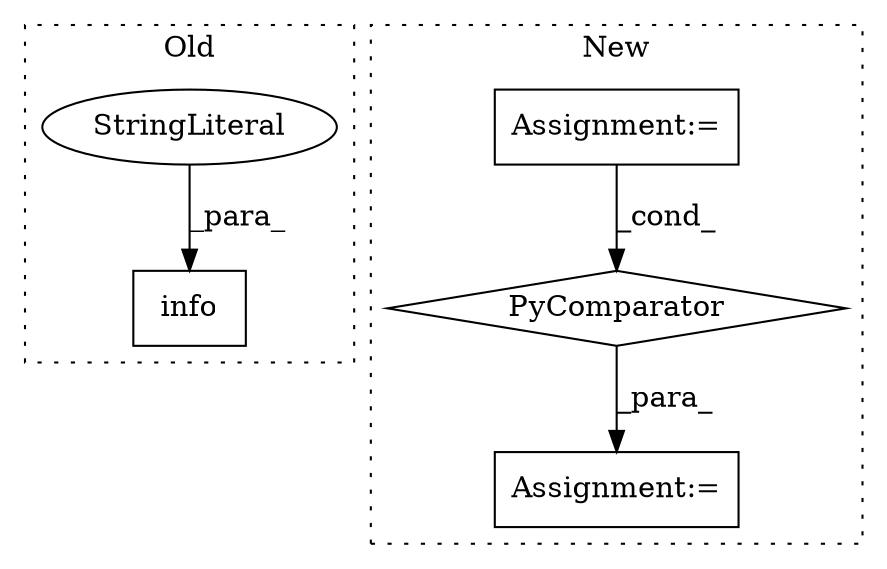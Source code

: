digraph G {
subgraph cluster0 {
1 [label="info" a="32" s="26325,26384" l="5,1" shape="box"];
4 [label="StringLiteral" a="45" s="26330" l="26" shape="ellipse"];
label = "Old";
style="dotted";
}
subgraph cluster1 {
2 [label="PyComparator" a="113" s="26327" l="61" shape="diamond"];
3 [label="Assignment:=" a="7" s="26327" l="61" shape="box"];
5 [label="Assignment:=" a="7" s="26244" l="12" shape="box"];
label = "New";
style="dotted";
}
2 -> 5 [label="_para_"];
3 -> 2 [label="_cond_"];
4 -> 1 [label="_para_"];
}